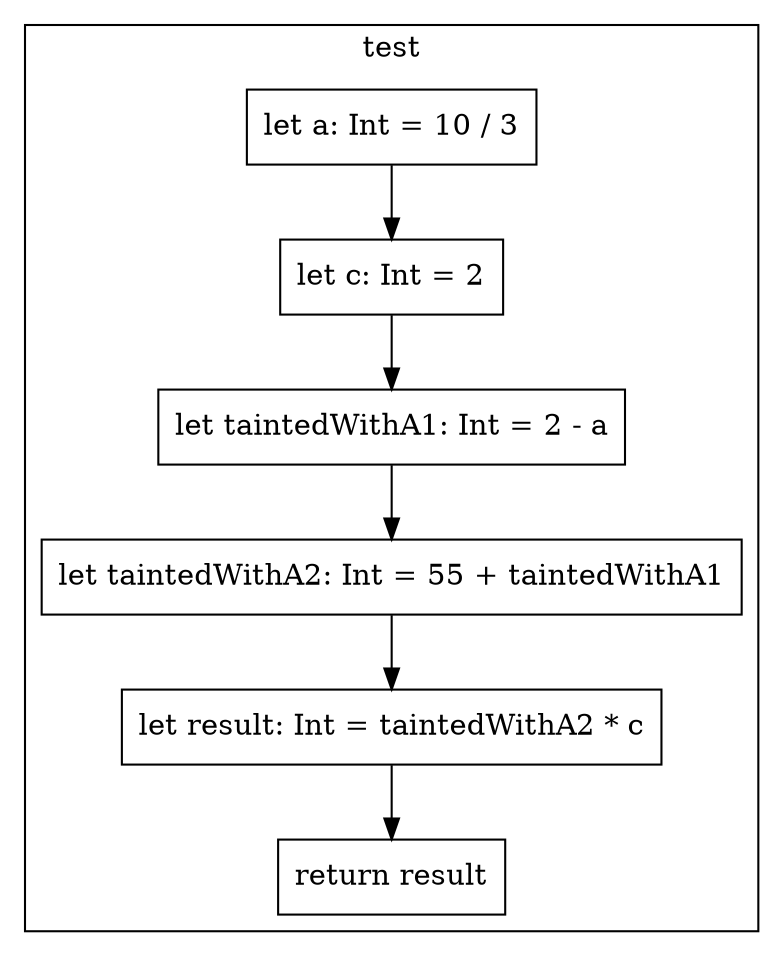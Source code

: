 digraph "div-before-mul-3" {
    node [shape=box];
    subgraph "cluster_test" {
        label="test";
        "test_141" [label="let a: Int = 10 / 3"];
        "test_142" [label="let c: Int = 2"];
        "test_144" [label="let taintedWithA1: Int = 2 - a"];
        "test_146" [label="let taintedWithA2: Int = 55 + taintedWithA1"];
        "test_148" [label="let result: Int = taintedWithA2 * c"];
        "test_150" [label="return result"];
        "test_141" -> "test_142";
        "test_142" -> "test_144";
        "test_144" -> "test_146";
        "test_146" -> "test_148";
        "test_148" -> "test_150";
    }
}
